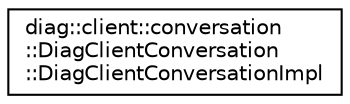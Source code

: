 digraph "Graphical Class Hierarchy"
{
 // LATEX_PDF_SIZE
  edge [fontname="Helvetica",fontsize="10",labelfontname="Helvetica",labelfontsize="10"];
  node [fontname="Helvetica",fontsize="10",shape=record];
  rankdir="LR";
  Node0 [label="diag::client::conversation\l::DiagClientConversation\l::DiagClientConversationImpl",height=0.2,width=0.4,color="black", fillcolor="white", style="filled",URL="$classdiag_1_1client_1_1conversation_1_1DiagClientConversation_1_1DiagClientConversationImpl.html",tooltip=" "];
}
